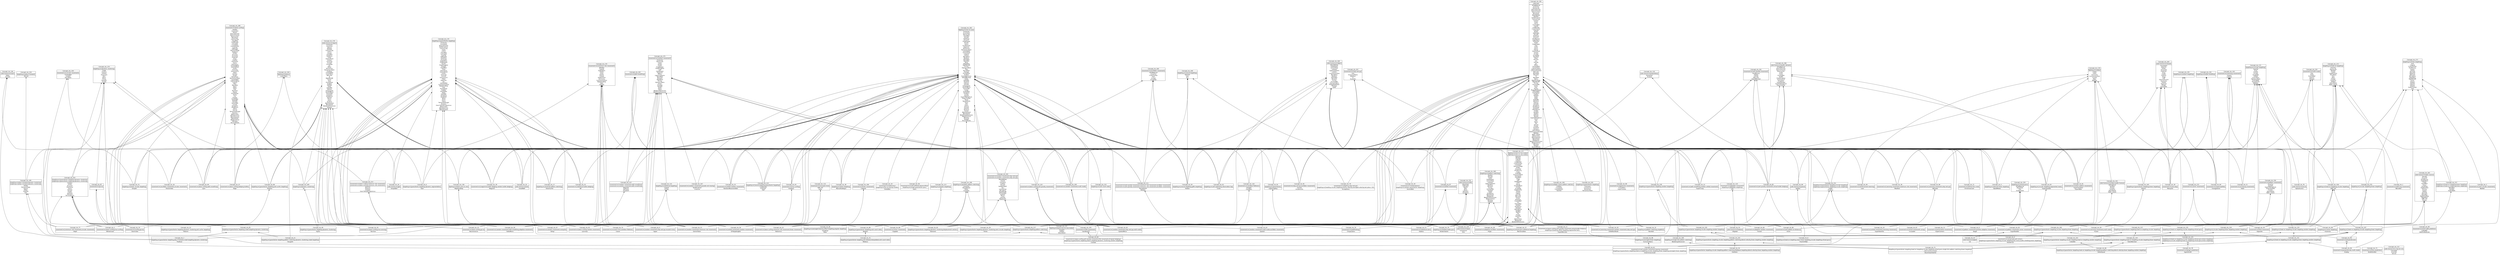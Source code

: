 digraph G { 
	rankdir=BT;
	margin=0;
	node [margin="0.03,0.03",fontname="DejaVu Sans"];
	ranksep=0.3;
	nodesep=0.2;
//graph[label="name:ctx,concept number:183,object number:304,attribute number:203"
0 [shape=none,label=<<table border="0" cellborder="1" cellspacing="0" port="p"><tr><td>Concept_ctx_32</td></tr><tr><td>movement:={statistical bullet dodging}<br/></td></tr><tr><td>NP<br/></td></tr></table>>];
100 [shape=none,label=<<table border="0" cellborder="1" cellspacing="0" port="p"><tr><td>Concept_ctx_5</td></tr><tr><td>targeting:={reduced linear targeting}<br/></td></tr><tr><td>TybaltMelee<br/></td></tr></table>>];
101 [shape=none,label=<<table border="0" cellborder="1" cellspacing="0" port="p"><tr><td>Concept_ctx_48</td></tr><tr><td>targeting:={corner targeting}<br/></td></tr><tr><td>Insomnia<br/></td></tr></table>>];
109 [shape=none,label=<<table border="0" cellborder="1" cellspacing="0" port="p"><tr><td>Concept_ctx_15</td></tr><tr><td>targeting:={linear circular targeting}<br/></td></tr><tr><td>Simpler<br/></td></tr></table>>];
116 [shape=none,label=<<table border="0" cellborder="1" cellspacing="0" port="p"><tr><td>Concept_ctx_50</td></tr><tr><td>targeting:={neural targeting,gaffs targeting}<br/></td></tr><tr><td>Holden<br/></td></tr></table>>];
12 [shape=none,label=<<table border="0" cellborder="1" cellspacing="0" port="p"><tr><td>Concept_ctx_34</td></tr><tr><td>movement:={one way}<br/></td></tr><tr><td>Mosquito<br/></td></tr></table>>];
120 [shape=none,label=<<table border="0" cellborder="1" cellspacing="0" port="p"><tr><td>Concept_ctx_37</td></tr><tr><td>targeting:={virtual guns,statistical targeting}<br/></td></tr><tr><td>Marshmallow<br/></td></tr></table>>];
126 [shape=none,label=<<table border="0" cellborder="1" cellspacing="0" port="p"><tr><td>Concept_ctx_74</td></tr><tr><td>targeting:={shadow,melee gun}<br/></td></tr><tr><td>BrokenSword<br/></td></tr></table>>];
13 [shape=none,label=<<table border="0" cellborder="1" cellspacing="0" port="p"><tr><td>Concept_ctx_28</td></tr><tr><td>movement:={adapting oscillator movement}<br/></td></tr><tr><td>Pugio<br/></td></tr></table>>];
130 [shape=none,label=<<table border="0" cellborder="1" cellspacing="0" port="p"><tr><td>Concept_ctx_6</td></tr><tr><td>targeting:={guessfactor targeting,dynamic segmentation}<br/></td></tr><tr><td>Toad<br/></td></tr></table>>];
131 [shape=none,label=<<table border="0" cellborder="1" cellspacing="0" port="p"><tr><td>Concept_ctx_31</td></tr><tr><td>targeting:={pattern matching,singletick}<br/></td></tr><tr><td>Numbat<br/></td></tr></table>>];
132 [shape=none,label=<<table border="0" cellborder="1" cellspacing="0" port="p"><tr><td>Concept_ctx_49</td></tr><tr><td>targeting:={guessfactor targeting,dynamic clustering}<br/></td></tr><tr><td>Hydra<br/></td></tr></table>>];
136 [shape=none,label=<<table border="0" cellborder="1" cellspacing="0" port="p"><tr><td>Concept_ctx_65</td></tr><tr><td>targeting:={guessfactor targeting,dynamic clustering,displacement vectors}<br/></td></tr><tr><td>Diamond<br/></td></tr></table>>];
137 [shape=none,label=<<table border="0" cellborder="1" cellspacing="0" port="p"><tr><td>Concept_ctx_29</td></tr><tr><td>targeting:={guessfactor targeting,dynamic clustering,semi circular targeting}<br/></td></tr><tr><td>Portia<br/></td></tr></table>>];
138 [shape=none,label=<<table border="0" cellborder="1" cellspacing="0" port="p"><tr><td>Concept_ctx_23</td></tr><tr><td>targeting:={guessfactor targeting,dynamic clustering,anti surfer targeting}<br/></td></tr><tr><td>Roborio<br/></td></tr></table>>];
147 [shape=none,label=<<table border="0" cellborder="1" cellspacing="0" port="p"><tr><td>Concept_ctx_8</td></tr><tr><td>targeting:={head on targeting,mean linear targeting,circular targeting,virtual guns}<br/></td></tr><tr><td>TheArtOfWar<br/></td></tr></table>>];
150 [shape=none,label=<<table border="0" cellborder="1" cellspacing="0" port="p"><tr><td>Concept_ctx_7</td></tr><tr><td>targeting:={guessfactor targeting,play it forward,crowd targeting,dynamic clustering}<br/></td></tr><tr><td>TheRiver<br/></td></tr></table>>];
153 [shape=none,label=<<table border="0" cellborder="1" cellspacing="0" port="p"><tr><td>Concept_ctx_35</td></tr><tr><td>targeting:={guessfactor targeting,anti aliased,interpolated,visit count stats}<br/></td></tr><tr><td>Midboss<br/></td></tr></table>>];
154 [shape=none,label=<<table border="0" cellborder="1" cellspacing="0" port="p"><tr><td>Concept_ctx_21</td></tr><tr><td>targeting:={guessfactor targeting,pattern matching,dynamic clustering,crowd targeting}<br/></td></tr><tr><td>RougeDC<br/></td></tr></table>>];
155 [shape=none,label=<<table border="0" cellborder="1" cellspacing="0" port="p"><tr><td>Concept_ctx_75</td></tr><tr><td>targeting:={guessfactor targeting,head on targeting,circular targeting,virtual guns,single tick pattern matching,linear targeting}<br/>code license:={npl}<br/></td></tr><tr><td>BlackHole/Old/Old<br/></td></tr></table>>];
157 [shape=none,label=<<table border="0" cellborder="1" cellspacing="0" port="p"><tr><td>Concept_ctx_54</td></tr><tr><td>targeting:={guessfactor targeting,circular targeting,pattern matching,tidalwave targeting,lateral velocity,linear targeting,random targeting}<br/></td></tr><tr><td>Gladiator<br/></td></tr></table>>];
158 [shape=none,label=<<table border="0" cellborder="1" cellspacing="0" port="p"><tr><td>Concept_ctx_66</td></tr><tr><td>targeting:={guessfactor targeting,head on targeting,circular targeting,pattern matching,lateral velocity,linear targeting,random targeting}<br/></td></tr><tr><td>DeltaSquad<br/></td></tr></table>>];
16 [shape=none,label=<<table border="0" cellborder="1" cellspacing="0" port="p"><tr><td>Concept_ctx_20</td></tr><tr><td>movement:={randomwaves}<br/>targeting:={random guessfactor targeting}<br/></td></tr><tr><td>SecondBot<br/></td></tr></table>>];
165 [shape=none,label=<<table border="0" cellborder="1" cellspacing="0" port="p"><tr><td>Concept_ctx_43</td></tr><tr><td>code license:={qkpl}<br/></td></tr><tr><td>Lib<br/></td></tr></table>>];
166 [shape=none,label=<<table border="0" cellborder="1" cellspacing="0" port="p"><tr><td>Concept_ctx_16</td></tr><tr><td>code license:={gpl}<br/></td></tr><tr><td>SimpleBot<br/></td></tr></table>>];
168 [shape=none,label=<<table border="0" cellborder="1" cellspacing="0" port="p"><tr><td>Concept_ctx_55</td></tr><tr><td>code license:={freebsd}<br/></td></tr><tr><td>Gilgalad<br/></td></tr></table>>];
17 [shape=none,label=<<table border="0" cellborder="1" cellspacing="0" port="p"><tr><td>Concept_ctx_80</td></tr><tr><td>movement:={anti pattern at distance}<br/></td></tr><tr><td>Acero<br/></td></tr></table>>];
176 [shape=none,label=<<table border="0" cellborder="1" cellspacing="0" port="p"><tr><td>Concept_ctx_52</td></tr><tr><td>code license:={bsd}<br/></td></tr><tr><td>GreatWolf<br/></td></tr></table>>];
181 [shape=none,label=<<table border="0" cellborder="1" cellspacing="0" port="p"><tr><td>Concept_ctx_76</td></tr><tr><td>code license:={accsl}<br/></td></tr><tr><td>AlphaAurora<br/></td></tr></table>>];
19 [shape=none,label=<<table border="0" cellborder="1" cellspacing="0" port="p"><tr><td>Concept_ctx_58</td></tr><tr><td>movement:={multi buffered wavesurfing}<br/>targeting:={single guessfactor gun}<br/></td></tr><tr><td>Garm<br/></td></tr></table>>];
2 [shape=none,label=<<table border="0" cellborder="1" cellspacing="0" port="p"><tr><td>Concept_ctx_71</td></tr><tr><td>movement:={behind the snow}<br/></td></tr><tr><td>ChristmasCard<br/></td></tr></table>>];
20 [shape=none,label=<<table border="0" cellborder="1" cellspacing="0" port="p"><tr><td>Concept_ctx_53</td></tr><tr><td>movement:={statistical aom}<br/></td></tr><tr><td>Gladius<br/></td></tr></table>>];
21 [shape=none,label=<<table border="0" cellborder="1" cellspacing="0" port="p"><tr><td>Concept_ctx_13</td></tr><tr><td>movement:={provocative movement}<br/></td></tr><tr><td>SuperCorners<br/></td></tr></table>>];
22 [shape=none,label=<<table border="0" cellborder="1" cellspacing="0" port="p"><tr><td>Concept_ctx_73</td></tr><tr><td>movement:={fires prediction}<br/></td></tr><tr><td>BulletSimBot<br/></td></tr></table>>];
23 [shape=none,label=<<table border="0" cellborder="1" cellspacing="0" port="p"><tr><td>Concept_ctx_70</td></tr><tr><td>movement:={pathfinding}<br/></td></tr><tr><td>Chupacabra<br/></td></tr></table>>];
24 [shape=none,label=<<table border="0" cellborder="1" cellspacing="0" port="p"><tr><td>Concept_ctx_60</td></tr><tr><td>movement:={adaptive random movement}<br/></td></tr><tr><td>Fractal<br/></td></tr></table>>];
25 [shape=none,label=<<table border="0" cellborder="1" cellspacing="0" port="p"><tr><td>Concept_ctx_51</td></tr><tr><td>movement:={ocnirpsng movement}<br/></td></tr><tr><td>Hebe<br/></td></tr></table>>];
27 [shape=none,label=<<table border="0" cellborder="1" cellspacing="0" port="p"><tr><td>Concept_ctx_64</td></tr><tr><td>movement:={imperceptible}<br/></td></tr><tr><td>EnergyDome<br/></td></tr></table>>];
28 [shape=none,label=<<table border="0" cellborder="1" cellspacing="0" port="p"><tr><td>Concept_ctx_44</td></tr><tr><td>movement:={reinforcement learning}<br/></td></tr><tr><td>Leon<br/></td></tr></table>>];
3 [shape=none,label=<<table border="0" cellborder="1" cellspacing="0" port="p"><tr><td>Concept_ctx_79</td></tr><tr><td>movement:={adapting stop and go}<br/>targeting:={heading circular targeting,enemy velocity,averaged velocity,last place i hit}<br/></td></tr><tr><td>Acraepheus<br/></td></tr></table>>];
32 [shape=none,label=<<table border="0" cellborder="1" cellspacing="0" port="p"><tr><td>Concept_ctx_25</td></tr><tr><td>movement:={orbital random movement}<br/></td></tr><tr><td>RandomMovementBot<br/></td></tr></table>>];
34 [shape=none,label=<<table border="0" cellborder="1" cellspacing="0" port="p"><tr><td>Concept_ctx_3</td></tr><tr><td>movement:={semi circular movement}<br/></td></tr><tr><td>WarBot<br/></td></tr></table>>];
37 [shape=none,label=<<table border="0" cellborder="1" cellspacing="0" port="p"><tr><td>Concept_ctx_68</td></tr><tr><td>movement:={mirror movement}<br/></td></tr><tr><td>CopyKat<br/></td></tr></table>>];
39 [shape=none,label=<<table border="0" cellborder="1" cellspacing="0" port="p"><tr><td>Concept_ctx_67</td></tr><tr><td>movement:={virtual movements array}<br/></td></tr><tr><td>Crusaider<br/></td></tr></table>>];
42 [shape=none,label=<<table border="0" cellborder="1" cellspacing="0" port="p"><tr><td>Concept_ctx_1</td></tr><tr><td>movement:={wall hug movement}<br/></td></tr><tr><td>WorstBot<br/></td></tr></table>>];
44 [shape=none,label=<<table border="0" cellborder="1" cellspacing="0" port="p"><tr><td>Concept_ctx_30</td></tr><tr><td>movement:={fluid movement}<br/></td></tr><tr><td>Opposite<br/></td></tr></table>>];
48 [shape=none,label=<<table border="0" cellborder="1" cellspacing="0" port="p"><tr><td>Concept_ctx_61</td></tr><tr><td>movement:={anti gravity movement,teasing movement}<br/>targeting:={guessfactor targeting,head on targeting,circular targeting,linear targeting,averaged linear targeting}<br/></td></tr><tr><td>Exterminans2oo8<br/></td></tr></table>>];
49 [shape=none,label=<<table border="0" cellborder="1" cellspacing="0" port="p"><tr><td>Concept_ctx_18</td></tr><tr><td>movement:={oscillator movement,circular movement}<br/></td></tr><tr><td>ShocknAwe<br/></td></tr></table>>];
51 [shape=none,label=<<table border="0" cellborder="1" cellspacing="0" port="p"><tr><td>Concept_ctx_57</td></tr><tr><td>movement:={random movement,minimum risk movement}<br/></td></tr><tr><td>GeminiTeam<br/></td></tr></table>>];
53 [shape=none,label=<<table border="0" cellborder="1" cellspacing="0" port="p"><tr><td>Concept_ctx_14</td></tr><tr><td>movement:={surfing,go to}<br/></td></tr><tr><td>Stormrider<br/></td></tr></table>>];
55 [shape=none,label=<<table border="0" cellborder="1" cellspacing="0" port="p"><tr><td>Concept_ctx_56</td></tr><tr><td>movement:={orbital movement,random movement}<br/></td></tr><tr><td>GFTargetingBot<br/></td></tr></table>>];
56 [shape=none,label=<<table border="0" cellborder="1" cellspacing="0" port="p"><tr><td>Concept_ctx_45</td></tr><tr><td>movement:={wave surfing,random movement}<br/></td></tr><tr><td>Lacrimas<br/></td></tr></table>>];
57 [shape=none,label=<<table border="0" cellborder="1" cellspacing="0" port="p"><tr><td>Concept_ctx_33</td></tr><tr><td>movement:={wave surfing,go to}<br/></td></tr><tr><td>Neuromancer<br/></td></tr></table>>];
6 [shape=none,label=<<table border="0" cellborder="1" cellspacing="0" port="p"><tr><td>Concept_ctx_78</td></tr><tr><td>movement:={danger prediction}<br/></td></tr><tr><td>AgentSmith<br/></td></tr></table>>];
60 [shape=none,label=<<table border="0" cellborder="1" cellspacing="0" port="p"><tr><td>Concept_ctx_24</td></tr><tr><td>movement:={wave surfing,true serving}<br/></td></tr><tr><td>Rechner<br/></td></tr></table>>];
61 [shape=none,label=<<table border="0" cellborder="1" cellspacing="0" port="p"><tr><td>Concept_ctx_0</td></tr><tr><td>movement:={ramescape,anti mirror}<br/>targeting:={guessfactor targeting,circular targeting,anti mirror,bullet shielding,linear targeting}<br/></td></tr><tr><td>XanderCat<br/></td></tr></table>>];
62 [shape=none,label=<<table border="0" cellborder="1" cellspacing="0" port="p"><tr><td>Concept_ctx_72</td></tr><tr><td>movement:={musashi trick,sandbox flattener}<br/></td></tr><tr><td>Canon<br/></td></tr></table>>];
64 [shape=none,label=<<table border="0" cellborder="1" cellspacing="0" port="p"><tr><td>Concept_ctx_36</td></tr><tr><td>movement:={ramming movement,maximum risk movement}<br/></td></tr><tr><td>MaxRisk<br/></td></tr></table>>];
65 [shape=none,label=<<table border="0" cellborder="1" cellspacing="0" port="p"><tr><td>Concept_ctx_2</td></tr><tr><td>movement:={wave surfing,true surfing}<br/></td></tr><tr><td>Wintermute<br/></td></tr></table>>];
66 [shape=none,label=<<table border="0" cellborder="1" cellspacing="0" port="p"><tr><td>Concept_ctx_12</td></tr><tr><td>movement:={wall smoothing,random orbital movement}<br/></td></tr><tr><td>SuperCrazy<br/></td></tr></table>>];
68 [shape=none,label=<<table border="0" cellborder="1" cellspacing="0" port="p"><tr><td>Concept_ctx_9</td></tr><tr><td>movement:={pattern movement,pimitive adaptive movement}<br/></td></tr><tr><td>Target<br/></td></tr></table>>];
69 [shape=none,label=<<table border="0" cellborder="1" cellspacing="0" port="p"><tr><td>Concept_ctx_47</td></tr><tr><td>movement:={random movement,mosquito}<br/></td></tr><tr><td>Kirbyi<br/></td></tr></table>>];
70 [shape=none,label=<<table border="0" cellborder="1" cellspacing="0" port="p"><tr><td>Concept_ctx_10</td></tr><tr><td>movement:={orbital movement,ramming movement}<br/></td></tr><tr><td>SuperRamFire<br/></td></tr></table>>];
72 [shape=none,label=<<table border="0" cellborder="1" cellspacing="0" port="p"><tr><td>Concept_ctx_59</td></tr><tr><td>movement:={ramming movement,multi mode}<br/></td></tr><tr><td>Fusion<br/></td></tr></table>>];
73 [shape=none,label=<<table border="0" cellborder="1" cellspacing="0" port="p"><tr><td>Concept_ctx_46</td></tr><tr><td>movement:={perpendicular,multi mode}<br/></td></tr><tr><td>Krabby<br/></td></tr></table>>];
74 [shape=none,label=<<table border="0" cellborder="1" cellspacing="0" port="p"><tr><td>Concept_ctx_77</td></tr><tr><td>movement:={minimum risk movement,circular movement}<br/></td></tr><tr><td>Aleph<br/></td></tr></table>>];
75 [shape=none,label=<<table border="0" cellborder="1" cellspacing="0" port="p"><tr><td>Concept_ctx_27</td></tr><tr><td>movement:={wave surfing,dodging bullets}<br/></td></tr><tr><td>Rage<br/></td></tr></table>>];
76 [shape=none,label=<<table border="0" cellborder="1" cellspacing="0" port="p"><tr><td>Concept_ctx_40</td></tr><tr><td>movement:={wave surfing,wall smoothing}<br/></td></tr><tr><td>Lynx<br/></td></tr></table>>];
79 [shape=none,label=<<table border="0" cellborder="1" cellspacing="0" port="p"><tr><td>Concept_ctx_11</td></tr><tr><td>movement:={wave surfing,anti gravity movement,virtual bullet dodging}<br/>targeting:={bearing offset targeting,segmented last}<br/></td></tr><tr><td>SuperMercutio<br/></td></tr></table>>];
80 [shape=none,label=<<table border="0" cellborder="1" cellspacing="0" port="p"><tr><td>Concept_ctx_26</td></tr><tr><td>movement:={random movement,wall smoothing,adaptive movement}<br/></td></tr><tr><td>RaikoMicro<br/></td></tr></table>>];
82 [shape=none,label=<<table border="0" cellborder="1" cellspacing="0" port="p"><tr><td>Concept_ctx_39</td></tr><tr><td>movement:={magictrick,bullet dodging,random bullet dodging}<br/></td></tr><tr><td>MagicD3<br/></td></tr></table>>];
83 [shape=none,label=<<table border="0" cellborder="1" cellspacing="0" port="p"><tr><td>Concept_ctx_42</td></tr><tr><td>movement:={ramming movement,random movement,stop and go}<br/></td></tr><tr><td>LittleBlackBook<br/></td></tr></table>>];
84 [shape=none,label=<<table border="0" cellborder="1" cellspacing="0" port="p"><tr><td>Concept_ctx_4</td></tr><tr><td>movement:={random movement,stop and go,musashi trick}<br/></td></tr><tr><td>Vyper<br/></td></tr></table>>];
85 [shape=none,label=<<table border="0" cellborder="1" cellspacing="0" port="p"><tr><td>Concept_ctx_22</td></tr><tr><td>movement:={wave surfing,minimum risk movement,linear movement}<br/></td></tr><tr><td>Robovirus<br/></td></tr></table>>];
86 [shape=none,label=<<table border="0" cellborder="1" cellspacing="0" port="p"><tr><td>Concept_ctx_62</td></tr><tr><td>movement:={random movement,stop and go,multi mode}<br/></td></tr><tr><td>EpeeistMicro<br/></td></tr></table>>];
87 [shape=none,label=<<table border="0" cellborder="1" cellspacing="0" port="p"><tr><td>Concept_ctx_63</td></tr><tr><td>movement:={random movement,multi mode,oscillator movement}<br/></td></tr><tr><td>Epeeist<br/></td></tr></table>>];
88 [shape=none,label=<<table border="0" cellborder="1" cellspacing="0" port="p"><tr><td>Concept_ctx_69</td></tr><tr><td>movement:={wave surfing,anti gravity movement,flat movement,shrapnel dodging}<br/>targeting:={guessfactor targeting,swarm targeting,dynamic clustering,random targeting}<br/></td></tr><tr><td>Combat<br/></td></tr></table>>];
9 [shape=none,label=<<table border="0" cellborder="1" cellspacing="0" port="p"><tr><td>Concept_ctx_19</td></tr><tr><td>movement:={stationary}<br/>targeting:={fire at enemys bullet}<br/></td></tr><tr><td>ShieldBot<br/></td></tr></table>>];
96 [shape=none,label=<<table border="0" cellborder="1" cellspacing="0" port="p"><tr><td>Concept_ctx_38</td></tr><tr><td>targeting:={wave targeting}<br/></td></tr><tr><td>ManuelGallegus<br/></td></tr></table>>];
97 [shape=none,label=<<table border="0" cellborder="1" cellspacing="0" port="p"><tr><td>Concept_ctx_41</td></tr><tr><td>targeting:={self organizing observation log}<br/></td></tr><tr><td>Locke<br/></td></tr></table>>];
99 [shape=none,label=<<table border="0" cellborder="1" cellspacing="0" port="p"><tr><td>Concept_ctx_17</td></tr><tr><td>targeting:={vectorial pattern matching}<br/></td></tr><tr><td>SilverSurfer<br/></td></tr></table>>];
1 [shape=none,label=<<table border="0" cellborder="1" cellspacing="0" port="p"><tr><td>Concept_ctx_105</td></tr><tr><td>movement:={flat movement}<br/></td></tr><tr><td>SandboxDT<br/></td></tr></table>>];
107 [shape=none,label=<<table border="0" cellborder="1" cellspacing="0" port="p"><tr><td>Concept_ctx_91</td></tr><tr><td>targeting:={guessfactor}<br/></td></tr><tr><td>LightningBug<br/></td></tr></table>>];
11 [shape=none,label=<<table border="0" cellborder="1" cellspacing="0" port="p"><tr><td>Concept_ctx_99</td></tr><tr><td>movement:={exact path predictor}<br/></td></tr><tr><td>EvBotNG<br/>IWillFireNoBullet<br/></td></tr></table>>];
113 [shape=none,label=<<table border="0" cellborder="1" cellspacing="0" port="p"><tr><td>Concept_ctx_98</td></tr><tr><td>targeting:={averaged linear targeting}<br/></td></tr><tr><td>ExclusionNano<br/></td></tr></table>>];
119 [shape=none,label=<<table border="0" cellborder="1" cellspacing="0" port="p"><tr><td>Concept_ctx_83</td></tr><tr><td>targeting:={circular targeting,segmented mean}<br/></td></tr><tr><td>SuperSpinBot<br/></td></tr></table>>];
122 [shape=none,label=<<table border="0" cellborder="1" cellspacing="0" port="p"><tr><td>Concept_ctx_88</td></tr><tr><td>targeting:={guessfactor targeting,visit count stats}<br/></td></tr><tr><td>Newton<br/></td></tr></table>>];
128 [shape=none,label=<<table border="0" cellborder="1" cellspacing="0" port="p"><tr><td>Concept_ctx_86</td></tr><tr><td>targeting:={guessfactor targeting,anti surfer targeting}<br/></td></tr><tr><td>Phoenix<br/></td></tr></table>>];
129 [shape=none,label=<<table border="0" cellborder="1" cellspacing="0" port="p"><tr><td>Concept_ctx_96</td></tr><tr><td>targeting:={averaged bearing offset targeting,angular targeting}<br/></td></tr><tr><td>Gouldingi<br/>Mako<br/></td></tr></table>>];
139 [shape=none,label=<<table border="0" cellborder="1" cellspacing="0" port="p"><tr><td>Concept_ctx_85</td></tr><tr><td>targeting:={guessfactor targeting,crowd targeting,dynamic clustering}<br/></td></tr><tr><td><br/></td></tr></table>>];
149 [shape=none,label=<<table border="0" cellborder="1" cellspacing="0" port="p"><tr><td>Concept_ctx_101</td></tr><tr><td>targeting:={head on targeting,circular targeting,linear targeting,random targeting}<br/></td></tr><tr><td><br/></td></tr></table>>];
152 [shape=none,label=<<table border="0" cellborder="1" cellspacing="0" port="p"><tr><td>Concept_ctx_103</td></tr><tr><td>targeting:={guessfactor targeting,circular targeting,head on targeting,random targeting}<br/></td></tr><tr><td>EvBotNG<br/></td></tr></table>>];
156 [shape=none,label=<<table border="0" cellborder="1" cellspacing="0" port="p"><tr><td>Concept_ctx_102</td></tr><tr><td>targeting:={guessfactor targeting,circular targeting,pattern matching,lateral velocity,linear targeting,random targeting}<br/></td></tr><tr><td><br/></td></tr></table>>];
169 [shape=none,label=<<table border="0" cellborder="1" cellspacing="0" port="p"><tr><td>Concept_ctx_104</td></tr><tr><td>code license:={kpl}<br/></td></tr><tr><td>Coriantumr<br/>Shiz<br/></td></tr></table>>];
170 [shape=none,label=<<table border="0" cellborder="1" cellspacing="0" port="p"><tr><td>Concept_ctx_84</td></tr><tr><td>code license:={gcwcd}<br/></td></tr><tr><td>Spitfire<br/></td></tr></table>>];
26 [shape=none,label=<<table border="0" cellborder="1" cellspacing="0" port="p"><tr><td>Concept_ctx_94</td></tr><tr><td>movement:={perpendicular}<br/></td></tr><tr><td>Toa<br/></td></tr></table>>];
36 [shape=none,label=<<table border="0" cellborder="1" cellspacing="0" port="p"><tr><td>Concept_ctx_110</td></tr><tr><td>movement:={gilgalads movement}<br/>targeting:={gilgalads targeting}<br/></td></tr><tr><td>AIR<br/></td></tr></table>>];
38 [shape=none,label=<<table border="0" cellborder="1" cellspacing="0" port="p"><tr><td>Concept_ctx_81</td></tr><tr><td>movement:={random pattern movement}<br/></td></tr><tr><td>SuperTrackFire<br/>SuperWalls<br/></td></tr></table>>];
40 [shape=none,label=<<table border="0" cellborder="1" cellspacing="0" port="p"><tr><td>Concept_ctx_93</td></tr><tr><td>movement:={true surfing}<br/></td></tr><tr><td>Krabby2<br/></td></tr></table>>];
41 [shape=none,label=<<table border="0" cellborder="1" cellspacing="0" port="p"><tr><td>Concept_ctx_106</td></tr><tr><td>movement:={linear movement}<br/></td></tr><tr><td>Caligula<br/></td></tr></table>>];
43 [shape=none,label=<<table border="0" cellborder="1" cellspacing="0" port="p"><tr><td>Concept_ctx_89</td></tr><tr><td>movement:={aggressive movement}<br/></td></tr><tr><td>LunarTwins<br/>SuperTracker<br/></td></tr></table>>];
46 [shape=none,label=<<table border="0" cellborder="1" cellspacing="0" port="p"><tr><td>Concept_ctx_97</td></tr><tr><td>movement:={orbital movement}<br/></td></tr><tr><td><br/></td></tr></table>>];
47 [shape=none,label=<<table border="0" cellborder="1" cellspacing="0" port="p"><tr><td>Concept_ctx_87</td></tr><tr><td>movement:={go to}<br/></td></tr><tr><td><br/></td></tr></table>>];
52 [shape=none,label=<<table border="0" cellborder="1" cellspacing="0" port="p"><tr><td>Concept_ctx_95</td></tr><tr><td>movement:={stop and go,oscillator movement}<br/></td></tr><tr><td>Grinnik<br/>GrubbmGrb<br/></td></tr></table>>];
54 [shape=none,label=<<table border="0" cellborder="1" cellspacing="0" port="p"><tr><td>Concept_ctx_90</td></tr><tr><td>movement:={ramming movement,stop and go}<br/></td></tr><tr><td>Machete<br/></td></tr></table>>];
59 [shape=none,label=<<table border="0" cellborder="1" cellspacing="0" port="p"><tr><td>Concept_ctx_92</td></tr><tr><td>movement:={pattern movement,corner movement}<br/></td></tr><tr><td>SuperBoxBot<br/></td></tr></table>>];
71 [shape=none,label=<<table border="0" cellborder="1" cellspacing="0" port="p"><tr><td>Concept_ctx_82</td></tr><tr><td>movement:={anti gravity movement,virtual bullet dodging}<br/></td></tr><tr><td><br/></td></tr></table>>];
77 [shape=none,label=<<table border="0" cellborder="1" cellspacing="0" port="p"><tr><td>Concept_ctx_107</td></tr><tr><td>movement:={random movement,pusedo not moving}<br/></td></tr><tr><td>BulletCatcher<br/>Ucatcher<br/></td></tr></table>>];
78 [shape=none,label=<<table border="0" cellborder="1" cellspacing="0" port="p"><tr><td>Concept_ctx_100</td></tr><tr><td>movement:={random movement,multi mode}<br/></td></tr><tr><td><br/></td></tr></table>>];
91 [shape=none,label=<<table border="0" cellborder="1" cellspacing="0" port="p"><tr><td>Concept_ctx_109</td></tr><tr><td>targeting:={dynamic clustering}<br/></td></tr><tr><td>Ali<br/></td></tr></table>>];
93 [shape=none,label=<<table border="0" cellborder="1" cellspacing="0" port="p"><tr><td>Concept_ctx_108</td></tr><tr><td>targeting:={single tick pattern matching}<br/></td></tr><tr><td>WeeklongObsession<br/></td></tr></table>>];
10 [shape=none,label=<<table border="0" cellborder="1" cellspacing="0" port="p"><tr><td>Concept_ctx_112</td></tr><tr><td>movement:={corner movement}<br/></td></tr><tr><td><br/></td></tr></table>>];
104 [shape=none,label=<<table border="0" cellborder="1" cellspacing="0" port="p"><tr><td>Concept_ctx_116</td></tr><tr><td>targeting:={bullet shielding}<br/></td></tr><tr><td><br/></td></tr></table>>];
108 [shape=none,label=<<table border="0" cellborder="1" cellspacing="0" port="p"><tr><td>Concept_ctx_113</td></tr><tr><td>targeting:={angular targeting}<br/></td></tr><tr><td>N<br/></td></tr></table>>];
115 [shape=none,label=<<table border="0" cellborder="1" cellspacing="0" port="p"><tr><td>Concept_ctx_114</td></tr><tr><td>targeting:={visit count stats}<br/></td></tr><tr><td><br/></td></tr></table>>];
123 [shape=none,label=<<table border="0" cellborder="1" cellspacing="0" port="p"><tr><td>Concept_ctx_123</td></tr><tr><td>targeting:={neural targeting,guessfactor targeting}<br/></td></tr><tr><td>ColdBreath<br/>Engineer<br/>Gaff<br/></td></tr></table>>];
133 [shape=none,label=<<table border="0" cellborder="1" cellspacing="0" port="p"><tr><td>Concept_ctx_117</td></tr><tr><td>targeting:={guessfactor targeting,pattern matching}<br/></td></tr><tr><td><br/></td></tr></table>>];
140 [shape=none,label=<<table border="0" cellborder="1" cellspacing="0" port="p"><tr><td>Concept_ctx_119</td></tr><tr><td>targeting:={head on targeting,circular targeting,random targeting}<br/></td></tr><tr><td><br/></td></tr></table>>];
143 [shape=none,label=<<table border="0" cellborder="1" cellspacing="0" port="p"><tr><td>Concept_ctx_118</td></tr><tr><td>targeting:={circular targeting,linear targeting,random targeting}<br/></td></tr><tr><td><br/></td></tr></table>>];
146 [shape=none,label=<<table border="0" cellborder="1" cellspacing="0" port="p"><tr><td>Concept_ctx_120</td></tr><tr><td>targeting:={guessfactor targeting,circular targeting,random targeting}<br/></td></tr><tr><td><br/></td></tr></table>>];
148 [shape=none,label=<<table border="0" cellborder="1" cellspacing="0" port="p"><tr><td>Concept_ctx_125</td></tr><tr><td>targeting:={head on targeting,circular targeting,virtual guns,linear targeting}<br/>targeting:={circular targeting,head on targeting,virtual guns,linear targeting}<br/></td></tr><tr><td>Toa<br/></td></tr></table>>];
164 [shape=none,label=<<table border="0" cellborder="1" cellspacing="0" port="p"><tr><td>Concept_ctx_115</td></tr><tr><td>fighting:={teams,one on one,melee}<br/></td></tr><tr><td>FloodHT<br/>VARBot<br/>VelociRobot<br/></td></tr></table>>];
173 [shape=none,label=<<table border="0" cellborder="1" cellspacing="0" port="p"><tr><td>Concept_ctx_121</td></tr><tr><td>code license:={cc by-nd 3.0}<br/></td></tr><tr><td>ConceptA<br/>Emerald<br/>Tomcat<br/></td></tr></table>>];
4 [shape=none,label=<<table border="0" cellborder="1" cellspacing="0" port="p"><tr><td>Concept_ctx_124</td></tr><tr><td>movement:={sandbox flattener}<br/></td></tr><tr><td>FloodHT<br/>FloodMini<br/></td></tr></table>>];
63 [shape=none,label=<<table border="0" cellborder="1" cellspacing="0" port="p"><tr><td>Concept_ctx_122</td></tr><tr><td>movement:={wave surfing,anti gravity movement}<br/></td></tr><tr><td>Tron<br/></td></tr></table>>];
81 [shape=none,label=<<table border="0" cellborder="1" cellspacing="0" port="p"><tr><td>Concept_ctx_111</td></tr><tr><td>movement:={anti gravity movement,minimum risk movement,oscillator movement}<br/>movement:={anti gravity movement,minimum risk movement,oscillator movement}<br/></td></tr><tr><td>TassieDevils<br/>Wallaby<br/></td></tr></table>>];
102 [shape=none,label=<<table border="0" cellborder="1" cellspacing="0" port="p"><tr><td>Concept_ctx_128</td></tr><tr><td>targeting:={multiple choice pattern matcher}<br/></td></tr><tr><td>Cotillion<br/>Cunobelin<br/>CunobelinDC<br/>Toorkild<br/></td></tr></table>>];
112 [shape=none,label=<<table border="0" cellborder="1" cellspacing="0" port="p"><tr><td>Concept_ctx_129</td></tr><tr><td>targeting:={guessfactor targeting}<br/></td></tr><tr><td>Connavar<br/>Coriantumr<br/>Komarious<br/>KomariousTeam<br/></td></tr></table>>];
135 [shape=none,label=<<table border="0" cellborder="1" cellspacing="0" port="p"><tr><td>Concept_ctx_130</td></tr><tr><td>targeting:={guessfactor targeting,random targeting}<br/></td></tr><tr><td><br/></td></tr></table>>];
144 [shape=none,label=<<table border="0" cellborder="1" cellspacing="0" port="p"><tr><td>Concept_ctx_135</td></tr><tr><td>targeting:={head on targeting,circular targeting,virtual guns}<br/></td></tr><tr><td><br/></td></tr></table>>];
151 [shape=none,label=<<table border="0" cellborder="1" cellspacing="0" port="p"><tr><td>Concept_ctx_134</td></tr><tr><td>targeting:={guessfactor targeting,head on targeting,circular targeting,linear targeting}<br/></td></tr><tr><td>RabidWombat<br/></td></tr></table>>];
172 [shape=none,label=<<table border="0" cellborder="1" cellspacing="0" port="p"><tr><td>Concept_ctx_126</td></tr><tr><td>code license:={nprl}<br/></td></tr><tr><td>Pallas<br/>Samekh<br/></td></tr></table>>];
177 [shape=none,label=<<table border="0" cellborder="1" cellspacing="0" port="p"><tr><td>Concept_ctx_132</td></tr><tr><td>code license:={proprietary}<br/></td></tr><tr><td>Firestarter<br/>Shadow<br/></td></tr></table>>];
30 [shape=none,label=<<table border="0" cellborder="1" cellspacing="0" port="p"><tr><td>Concept_ctx_133</td></tr><tr><td>movement:={musashi trick}<br/></td></tr><tr><td>OMT_HO<br/>Pytko<br/></td></tr></table>>];
50 [shape=none,label=<<table border="0" cellborder="1" cellspacing="0" port="p"><tr><td>Concept_ctx_127</td></tr><tr><td>movement:={random movement,wall smoothing}<br/>movement:={random movement,wall smoothing}<br/></td></tr><tr><td>MagicD2<br/>RetroGirl<br/>SimpleGF<br/></td></tr></table>>];
94 [shape=none,label=<<table border="0" cellborder="1" cellspacing="0" port="p"><tr><td>Concept_ctx_131</td></tr><tr><td>targeting:={statistical targeting}<br/></td></tr><tr><td>Cigaret<br/>Smoke<br/></td></tr></table>>];
14 [shape=none,label=<<table border="0" cellborder="1" cellspacing="0" port="p"><tr><td>Concept_ctx_138</td></tr><tr><td>movement:={circular movement}<br/></td></tr><tr><td>CirclingBot<br/>Giskard<br/>PencilRain<br/></td></tr></table>>];
145 [shape=none,label=<<table border="0" cellborder="1" cellspacing="0" port="p"><tr><td>Concept_ctx_137</td></tr><tr><td>targeting:={guessfactor targeting,head on targeting,circular targeting}<br/></td></tr><tr><td><br/></td></tr></table>>];
163 [shape=none,label=<<table border="0" cellborder="1" cellspacing="0" port="p"><tr><td>Concept_ctx_136</td></tr><tr><td>fighting:={teams,one on one}<br/></td></tr><tr><td>NightAndDay<br/></td></tr></table>>];
142 [shape=none,label=<<table border="0" cellborder="1" cellspacing="0" port="p"><tr><td>Concept_ctx_140</td></tr><tr><td>targeting:={guessfactor targeting,circular targeting,linear targeting}<br/></td></tr><tr><td><br/></td></tr></table>>];
95 [shape=none,label=<<table border="0" cellborder="1" cellspacing="0" port="p"><tr><td>Concept_ctx_139</td></tr><tr><td>targeting:={random targeting}<br/></td></tr><tr><td><br/></td></tr></table>>];
106 [shape=none,label=<<table border="0" cellborder="1" cellspacing="0" port="p"><tr><td>Concept_ctx_146</td></tr><tr><td>targeting:={symbolic pattern matching}<br/></td></tr><tr><td>Assertive<br/>BlackWidow<br/>Kitten<br/>Scytodes<br/></td></tr></table>>];
117 [shape=none,label=<<table border="0" cellborder="1" cellspacing="0" port="p"><tr><td>Concept_ctx_145</td></tr><tr><td>targeting:={guessfactor targeting,linear targeting}<br/></td></tr><tr><td>Athena<br/></td></tr></table>>];
141 [shape=none,label=<<table border="0" cellborder="1" cellspacing="0" port="p"><tr><td>Concept_ctx_147</td></tr><tr><td>targeting:={head on targeting,circular targeting,linear targeting}<br/></td></tr><tr><td><br/></td></tr></table>>];
159 [shape=none,label=<<table border="0" cellborder="1" cellspacing="0" port="p"><tr><td>Concept_ctx_144</td></tr><tr><td>fighting:={teams}<br/></td></tr><tr><td>LunarTwins<br/></td></tr></table>>];
167 [shape=none,label=<<table border="0" cellborder="1" cellspacing="0" port="p"><tr><td>Concept_ctx_141</td></tr><tr><td>code license:={eclipse public license}<br/></td></tr><tr><td>SittingDuck<br/>SpinBot<br/>Tracker<br/>TrackFire<br/>VelociRobot<br/>Walls (robot)<br/></td></tr></table>>];
31 [shape=none,label=<<table border="0" cellborder="1" cellspacing="0" port="p"><tr><td>Concept_ctx_142</td></tr><tr><td>movement:={wall smoothing}<br/></td></tr><tr><td><br/></td></tr></table>>];
35 [shape=none,label=<<table border="0" cellborder="1" cellspacing="0" port="p"><tr><td>Concept_ctx_143</td></tr><tr><td>movement:={ramming movement}<br/></td></tr><tr><td>Impact<br/>Leopard<br/></td></tr></table>>];
103 [shape=none,label=<<table border="0" cellborder="1" cellspacing="0" port="p"><tr><td>Concept_ctx_148</td></tr><tr><td>targeting:={neural targeting}<br/></td></tr><tr><td>B26354<br/>Fe4r<br/>Pris<br/></td></tr></table>>];
121 [shape=none,label=<<table border="0" cellborder="1" cellspacing="0" port="p"><tr><td>Concept_ctx_149</td></tr><tr><td>targeting:={play it forward,dynamic clustering}<br/>targeting:={play it forward,dynamic clustering}<br/></td></tr><tr><td>DCBot<br/>DemonicRage<br/>Glacier<br/>Pallas<br/>Shadow<br/>Tron<br/></td></tr></table>>];
124 [shape=none,label=<<table border="0" cellborder="1" cellspacing="0" port="p"><tr><td>Concept_ctx_151</td></tr><tr><td>targeting:={guessfactor targeting,circular targeting}<br/>targeting:={guessfactor targeting,circular targeting}<br/></td></tr><tr><td>EvBot<br/>Krabby2<br/></td></tr></table>>];
134 [shape=none,label=<<table border="0" cellborder="1" cellspacing="0" port="p"><tr><td>Concept_ctx_155</td></tr><tr><td>targeting:={circular targeting,linear targeting}<br/></td></tr><tr><td><br/></td></tr></table>>];
174 [shape=none,label=<<table border="0" cellborder="1" cellspacing="0" port="p"><tr><td>Concept_ctx_152</td></tr><tr><td>code license:={zlib}<br/></td></tr><tr><td>BlackHole<br/>DeBroglie<br/>Glacier<br/>Mint<br/>Nene<br/>RetroGirl<br/>Seraphim<br/></td></tr></table>>];
18 [shape=none,label=<<table border="0" cellborder="1" cellspacing="0" port="p"><tr><td>Concept_ctx_150</td></tr><tr><td>movement:={multi mode}<br/></td></tr><tr><td>Flex<br/>Foilist<br/>PrairieWolf<br/>Sabreur<br/>Yatagan<br/></td></tr></table>>];
58 [shape=none,label=<<table border="0" cellborder="1" cellspacing="0" port="p"><tr><td>Concept_ctx_153</td></tr><tr><td>movement:={wave surfing,minimum risk movement}<br/>movement:={wave surfing,minimum risk movement}<br/></td></tr><tr><td>B26354<br/>Phoenix<br/>Shadow<br/>User;Tkiesel/Copernicus<br/></td></tr></table>>];
92 [shape=none,label=<<table border="0" cellborder="1" cellspacing="0" port="p"><tr><td>Concept_ctx_154</td></tr><tr><td>targeting:={play it forward}<br/></td></tr><tr><td>Tomcat<br/></td></tr></table>>];
111 [shape=none,label=<<table border="0" cellborder="1" cellspacing="0" port="p"><tr><td>Concept_ctx_159</td></tr><tr><td>targeting:={virtual guns}<br/></td></tr><tr><td>AFlatNatural<br/>BlackHole<br/>Flex<br/>GrubbmGrb<br/></td></tr></table>>];
125 [shape=none,label=<<table border="0" cellborder="1" cellspacing="0" port="p"><tr><td>Concept_ctx_157</td></tr><tr><td>targeting:={head on targeting,linear targeting}<br/>targeting:={head on targeting,linear targeting}<br/></td></tr><tr><td>NanoBee<br/>SpinBot<br/>SuperWalls<br/></td></tr></table>>];
127 [shape=none,label=<<table border="0" cellborder="1" cellspacing="0" port="p"><tr><td>Concept_ctx_158</td></tr><tr><td>targeting:={head on targeting,circular targeting}<br/></td></tr><tr><td>OMT_HO<br/></td></tr></table>>];
5 [shape=none,label=<<table border="0" cellborder="1" cellspacing="0" port="p"><tr><td>Concept_ctx_156</td></tr><tr><td>movement:={pattern movement}<br/></td></tr><tr><td>Anarchy<br/>SpinBot<br/>SuperSittingDuck<br/>SuperSpinBot<br/>Tracker<br/>VelociRobot<br/>Walls (robot)<br/></td></tr></table>>];
33 [shape=none,label=<<table border="0" cellborder="1" cellspacing="0" port="p"><tr><td>Concept_ctx_160</td></tr><tr><td>movement:={oscillator movement}<br/></td></tr><tr><td>AFlatNatural<br/>Assertive<br/>CrazyTracker<br/>Fe4r<br/>Gruwel<br/>Gruweltje<br/></td></tr></table>>];
7 [shape=none,label=<<table border="0" cellborder="1" cellspacing="0" port="p"><tr><td>Concept_ctx_161</td></tr><tr><td>movement:={anti gravity movement}<br/></td></tr><tr><td>DustBunny<br/>HVilela<br/>Infinity<br/>Mercutio<br/>RabidWombat<br/></td></tr></table>>];
67 [shape=none,label=<<table border="0" cellborder="1" cellspacing="0" port="p"><tr><td>Concept_ctx_162</td></tr><tr><td>movement:={random movement,stop and go}<br/>movement:={random movement,stop and go}<br/></td></tr><tr><td>BlackWidow<br/>Claude<br/>Connavar<br/>Cotillion<br/>Decado<br/>HedgehogGF<br/>Jen<br/>LemonDrop<br/>MicroBoss<br/>NightBirdM<br/>OcnirpSNG<br/>Splinter<br/>Thorn<br/>Toorkild<br/>Waylander<br/></td></tr></table>>];
118 [shape=none,label=<<table border="0" cellborder="1" cellspacing="0" port="p"><tr><td>Concept_ctx_163</td></tr><tr><td>targeting:={guessfactor targeting,dynamic clustering}<br/>targeting:={guessfactor targeting,dynamic clustering}<br/></td></tr><tr><td>Centaur<br/>Drifter<br/>DrussGT<br/>Firestarter<br/>Gauss<br/>Horizon<br/>Knight<br/>Lukious<br/>RetroGirl<br/>YersiniaPestis<br/></td></tr></table>>];
179 [shape=none,label=<<table border="0" cellborder="1" cellspacing="0" port="p"><tr><td>Concept_ctx_164</td></tr><tr><td>code license:={closed}<br/></td></tr><tr><td>Ascendant<br/>B26354<br/>Drifter<br/>Durandal<br/>Engineer<br/>Enyo<br/>Exode<br/>Firebird<br/>Freya<br/>Gaff<br/>GammaAurora<br/>Hurricane<br/>HVilela<br/>Hyperion<br/>Knight<br/>PulsarMax<br/></td></tr></table>>];
175 [shape=none,label=<<table border="0" cellborder="1" cellspacing="0" port="p"><tr><td>Concept_ctx_165</td></tr><tr><td>code license:={open source}<br/></td></tr><tr><td>Decado<br/>DrussGT<br/>DustBunny<br/>EagleTwins<br/>EvBot<br/>FloodMini<br/>Gauss<br/>Gouldingi<br/>HawkOnFire<br/>Horizon<br/>Impact<br/>Infinity<br/>Machete<br/>NanoBee<br/>NightAndDay<br/>NightBird<br/>OMT_HO<br/>Piyane<br/></td></tr></table>>];
178 [shape=none,label=<<table border="0" cellborder="1" cellspacing="0" port="p"><tr><td>Concept_ctx_166</td></tr><tr><td>code license:={public domain}<br/></td></tr><tr><td>AFlatNatural<br/>BasicGFSurfer<br/>BasicGTSurfer<br/>BasicSurfer<br/>Chalk<br/>Charo<br/>CirclingBot<br/>DCBot<br/>FloodGrapher<br/>GuinnessCS<br/>SimpleGF<br/>SuperBoxBot<br/>SuperSittingDuck<br/>SuperTracker<br/></td></tr></table>>];
8 [shape=none,label=<<table border="0" cellborder="1" cellspacing="0" port="p"><tr><td>Concept_ctx_167</td></tr><tr><td>movement:={stop and go}<br/></td></tr><tr><td>Aral<br/>ExclusionNano<br/>Moebius<br/>N<br/>Scytodes<br/></td></tr></table>>];
89 [shape=none,label=<<table border="0" cellborder="1" cellspacing="0" port="p"><tr><td>Concept_ctx_168</td></tr><tr><td>targeting:={pattern matching}<br/></td></tr><tr><td>Apollon<br/>Decado<br/>Foilist<br/>GateKeeper<br/>LemonDrop<br/>Leopard<br/>LightningStorm<br/>Moebius<br/>Musashi<br/>Ocnirp<br/>OcnirpSNG<br/>Prestige<br/>Pytko<br/>Shaakious<br/>WaveShark<br/>Waylander<br/>WeekendObsession<br/>WeeksOnEnd<br/>Whiskey<br/>Yatagan<br/></td></tr></table>>];
180 [shape=none,label=<<table border="0" cellborder="1" cellspacing="0" port="p"><tr><td>Concept_ctx_169</td></tr><tr><td>code license:={rwlpcl}<br/></td></tr><tr><td>BlackWidow<br/>GateKeeper<br/>LemonDrop<br/>Leopard<br/>LightningStorm<br/>Lukious<br/>LuminariousDuo<br/>MicroBoss<br/>Moebius<br/>MoxieBot<br/>Musashi<br/>Ocnirp<br/>OcnirpSNG<br/>OlympusTwins<br/>PluggableRobot<br/>Prestige<br/>Pytko<br/></td></tr></table>>];
110 [shape=none,label=<<table border="0" cellborder="1" cellspacing="0" port="p"><tr><td>Concept_ctx_172</td></tr><tr><td>targeting:={head on targeting}<br/></td></tr><tr><td>Anarchy<br/>Barracuda<br/>BlitzBat<br/>Exode<br/>HawkOnFire<br/>PencilRain<br/>Shiz<br/>Talon<br/>Tracker<br/>TrackFire<br/>VARBot<br/>VelociRobot<br/>Walls (robot)<br/></td></tr></table>>];
45 [shape=none,label=<<table border="0" cellborder="1" cellspacing="0" port="p"><tr><td>Concept_ctx_170</td></tr><tr><td>movement:={minimum risk movement}<br/></td></tr><tr><td>BlitzBat<br/>Capulet<br/>EagleTwins<br/>EvBot<br/>Freya<br/>Glacier<br/>Griezel<br/>HawkOnFire<br/>Hurricane<br/>LuminariousDuo<br/>NightAndDay<br/>Talon<br/>VARBot<br/></td></tr></table>>];
98 [shape=none,label=<<table border="0" cellborder="1" cellspacing="0" port="p"><tr><td>Concept_ctx_171</td></tr><tr><td>targeting:={circular targeting}<br/></td></tr><tr><td>Capulet<br/>Enyo<br/>Griezel<br/>Gruwel<br/>Gruweltje<br/>HVilela<br/>LunarTwins<br/>OlympusTwins<br/>PrairieWolf<br/>TassieDevils<br/>Wallaby<br/></td></tr></table>>];
105 [shape=none,label=<<table border="0" cellborder="1" cellspacing="0" port="p"><tr><td>Concept_ctx_173</td></tr><tr><td>targeting:={linear targeting}<br/></td></tr><tr><td>Aral<br/>Caligula<br/>CrazyTracker<br/>DustBunny<br/>Impact<br/>Infinity<br/>Machete<br/>MagicD2<br/>Mercutio<br/>MicroBoss<br/>NightBird<br/>NightBirdM<br/>Omen<br/>Piyane<br/>PwnBot<br/>Sabreur<br/>Splinter<br/>SuperTracker<br/>Tide<br/></td></tr></table>>];
114 [shape=none,label=<<table border="0" cellborder="1" cellspacing="0" port="p"><tr><td>Concept_ctx_174</td></tr><tr><td>targeting:={dynamic clustering}<br/></td></tr><tr><td>Chalk<br/>Firebird<br/>Giskard<br/>Hurricane<br/>Mint<br/>Nene<br/>Prime<br/>Samekh<br/>Scarlet<br/></td></tr></table>>];
29 [shape=none,label=<<table border="0" cellborder="1" cellspacing="0" port="p"><tr><td>Concept_ctx_175</td></tr><tr><td>movement:={random movement}<br/></td></tr><tr><td>Aristocles<br/>Barracuda<br/>Charo<br/>DCBot<br/>Exode<br/>Fhqwhgads<br/>FloodGrapher<br/>Gaff<br/>GateKeeper<br/>Hyperion<br/>Kitten<br/>LightningStorm<br/>MoxieBot<br/>Musashi<br/>NightBird<br/>Ocnirp<br/>OlympusTwins<br/>Omen<br/>Prestige<br/>PwnBot<br/>Raiko<br/>Tityus<br/>WeekendObsession<br/>WeeklongObsession<br/></td></tr></table>>];
162 [shape=none,label=<<table border="0" cellborder="1" cellspacing="0" port="p"><tr><td>Concept_ctx_177</td></tr><tr><td>fighting:={one on one,melee}<br/>fighting:={one on one,melee}<br/></td></tr><tr><td>B26354<br/>BlitzBat<br/>Capulet<br/>Centaur<br/>ColdBreath<br/>CrazyTracker<br/>Cunobelin<br/>DemonicRage<br/>Drifter<br/>Durandal<br/>DustBunny<br/>Enyo<br/>EvBotNG<br/>ExclusionNano<br/>Firestarter<br/>FloodMini<br/>Freya<br/>Gaff<br/>GateKeeper<br/>GITS<br/>Glacier<br/>GravityWave<br/>Griezel<br/>Gruweltje<br/>HawkOnFire<br/>HVilela<br/>Impact<br/>Infinity<br/>Mercutio<br/>Musashi<br/>Omen<br/>Phantom<br/>PrairieWolf<br/>Pris<br/>PulsarMax<br/>PwnBot<br/>Shaakious<br/>Shadow<br/>SittingDuck<br/>SpinBot<br/>Spitfire<br/>Toa<br/>Tracker<br/>TrackFire<br/>Tron<br/>Watermelon<br/>Waylander<br/>WeekendObsession<br/></td></tr></table>>];
171 [shape=none,label=<<table border="0" cellborder="1" cellspacing="0" port="p"><tr><td>Concept_ctx_176</td></tr><tr><td>code license:={rwpcl}<br/></td></tr><tr><td>Aristocles<br/>Assertive<br/>Athena<br/>BlitzBat<br/>CassiusClay<br/>CHCI3<br/>Claude<br/>CloudBot<br/>Dookious<br/>Foilist<br/>GresSuffurd<br/>Griezel<br/>Grimmig<br/>Gruwel<br/>Gruweltje<br/>Jen<br/>Kitten<br/>Komarious<br/>KomariousTeam<br/>Krabby2<br/>LambdaBot<br/>LunarTwins<br/>Mercutio<br/>N<br/>NightBirdM<br/>Omen<br/>Pear<br/>PricklyPear<br/>Pugilist<br/>PwnBot<br/>Raiko<br/>RaikoMX<br/>Sabreur<br/>Sanguijuela<br/>SavantMicro<br/>SavantWS<br/>Scytodes<br/>Shaakious<br/>Splinter<br/>Thorn<br/>Tityus<br/>Tyranius<br/>WaveSerpent<br/>WaveShark<br/>WeekendObsession<br/>Yatagan<br/></td></tr></table>>];
161 [shape=none,label=<<table border="0" cellborder="1" cellspacing="0" port="p"><tr><td>Concept_ctx_178</td></tr><tr><td>fighting:={melee}<br/></td></tr><tr><td>EvBot<br/>Foilist<br/>Hurricane<br/>LuminariousDuo<br/>Scarlet<br/>Talon<br/>Wallaby<br/></td></tr></table>>];
90 [shape=none,label=<<table border="0" cellborder="1" cellspacing="0" port="p"><tr><td>Concept_ctx_179</td></tr><tr><td>targeting:={guessfactor targeting}<br/></td></tr><tr><td>Aristocles<br/>Ascendant<br/>BasicGFSurfer<br/>BulletCatcher<br/>CassiusClay<br/>Charo<br/>CHCI3<br/>CloudBot<br/>ConceptA<br/>Cyanide<br/>DeBroglie<br/>Dookious<br/>Durandal<br/>EagleTwins<br/>Fhqwhgads<br/>Fission<br/>FloodGrapher<br/>FloodHT<br/>FloodMini<br/>Freya<br/>Geomancy<br/>GresSuffurd<br/>GridFu<br/>Grimmig<br/>Grinnik<br/>GuinnessCS<br/>Hikari<br/>Hyperion<br/>Jen<br/>LambdaBot<br/>LuminariousDuo<br/>NightAndDay<br/>Pear<br/>PricklyPear<br/>Pugilist<br/>PulsarMax<br/>Raiko<br/>RaikoMX<br/>Seraphim<br/>SimpleGF<br/>Tahoe<br/>Thorn<br/>Tityus<br/>TormentedAngel<br/>Tyranius<br/>User;Tkiesel/Copernicus<br/>Watermelon<br/>WaveRammer<br/>WaveSerpent<br/></td></tr></table>>];
15 [shape=none,label=<<table border="0" cellborder="1" cellspacing="0" port="p"><tr><td>Concept_ctx_180</td></tr><tr><td>movement:={wave surfing}<br/></td></tr><tr><td>Apollon<br/>Ascendant<br/>Athena<br/>BasicGFSurfer<br/>BasicGTSurfer<br/>BasicSurfer<br/>BlackHole<br/>CassiusClay<br/>CloudBot<br/>ColdBreath<br/>ConceptA<br/>Cunobelin<br/>CunobelinDC<br/>Cyanide<br/>DeBroglie<br/>DemonicRage<br/>Dookious<br/>Drifter<br/>DrussGT<br/>Durandal<br/>Engineer<br/>Enyo<br/>Firebird<br/>Firestarter<br/>Gauss<br/>Geomancy<br/>GravityWave<br/>GresSuffurd<br/>GridFu<br/>Grimmig<br/>GuinnessCS<br/>Hikari<br/>Horizon<br/>Knight<br/>Komarious<br/>KomariousTeam<br/>LambdaBot<br/>LightningBug<br/>Lukious<br/>Mint<br/>NanoBee<br/>Nene<br/>Pallas<br/>Pear<br/>Phantom<br/>Piyane<br/>PricklyPear<br/>Prime<br/>Pris<br/>Pugilist<br/>PulsarMax<br/>RaikoMX<br/>Samekh<br/>SavantWS<br/>Scarlet<br/>Seraphim<br/>Shaakious<br/>Tahoe<br/>Tomcat<br/>TormentedAngel<br/>Tyranius<br/>Watermelon<br/>WaveRammer<br/>WaveSerpent<br/>WaveShark<br/>WeeksOnEnd<br/>Whiskey<br/>YersiniaPestis<br/></td></tr></table>>];
160 [shape=none,label=<<table border="0" cellborder="1" cellspacing="0" port="p"><tr><td>Concept_ctx_182</td></tr><tr><td>fighting:={one on one}<br/></td></tr><tr><td>Aristocles<br/>Ascendant<br/>Barracuda<br/>CloudBot<br/>Decado<br/>Dookious<br/>DrussGT<br/>Fhqwhgads<br/>Fission<br/>Gauss<br/>GrubbmGrb<br/>Hyperion<br/>Komarious<br/>KomariousTeam<br/>LambdaBot<br/>LemonDrop<br/>Leopard<br/>Lukious<br/>MicroBoss<br/>Moebius<br/>MoxieBot<br/>NanoBee<br/>Nene<br/>NightBird<br/>NightBirdM<br/>Ocnirp<br/>OlympusTwins<br/>Pear<br/>PencilRain<br/>Prestige<br/>PricklyPear<br/>Pugilist<br/>PureAggression<br/>RabidWombat<br/>Raiko<br/>RaikoMX<br/>Roskilde<br/>Sabreur<br/>Samekh<br/>Sanguijuela<br/>SavantMicro<br/>SavantWS<br/>Scalar<br/>ScaledBot<br/>Seraphim<br/>Smoke<br/>Spread<br/>SuperSittingDuck<br/>SuperTracker<br/>Tahoe<br/>TassieDevils<br/>Thorn<br/>Tide<br/>Tityus<br/>Tomcat<br/>Toorkild<br/>Tyranius<br/>Unreal<br/>WaveSerpent<br/>WaveShark<br/>WeeklongObsession<br/>WeeksOnEnd<br/>Whiskey<br/>Yatagan<br/>YersiniaPestis<br/></td></tr></table>>];
182 [shape=none,label=<<table border="0" cellborder="1" cellspacing="0" port="p"><tr><td>Concept_ctx_181</td></tr><tr><td>code java<br/></td></tr><tr><td>AFlatNatural<br/>Aristocles<br/>Barracuda<br/>BasicGFSurfer<br/>BasicGTSurfer<br/>BasicSurfer<br/>BlackHole<br/>BlackWidow<br/>BlitzBat<br/>BulletCatcher<br/>CassiusClay<br/>Centaur<br/>Charo<br/>CHCI3<br/>CirclingBot<br/>Claude<br/>ColdBreath<br/>CrazyTracker<br/>Cyanide<br/>DCBot<br/>DeBroglie<br/>Decado<br/>Dookious<br/>DrussGT<br/>DustBunny<br/>EagleTwins<br/>Enjambre<br/>EvBot<br/>Fhqwhgads<br/>Flex<br/>Foilist<br/>Gauss<br/>Glacier<br/>GresSuffurd<br/>Griezel<br/>Gruwel<br/>Gruweltje<br/>Hamilton<br/>Hikari<br/>Horizon<br/>Ice<br/>Infinity<br/>Jen<br/>Kitten<br/>LambdaBot<br/>LemonDrop<br/>LightningStorm<br/>LuminariousDuo<br/>Mercutio<br/>MoxieBot<br/>Musashi<br/>N<br/>NanoBee<br/>Nene<br/>NightAndDay<br/>NightBirdM<br/>Ocnirp<br/>OcnirpSNG<br/>Omen<br/>Pear<br/>Piyane<br/>PluggableRobot<br/>PrairieWolf<br/>PricklyPear<br/>Pugilist<br/>PwnBot<br/>Pytko<br/>Raiko<br/>RaikoMX<br/>RetroGirl<br/>Sabreur<br/>Samekh<br/>Seraphim<br/>Shaakious<br/>SimpleGF<br/>SittingDuck<br/>Smoke<br/>SpinBot<br/>Spitfire<br/>Splinter<br/>Spread<br/>SuperSittingDuck<br/>Thorn<br/>Tide<br/>Tityus<br/>Toa<br/>Tomcat<br/>Tracker<br/>TrackFire<br/>Tyranius<br/>VelociRobot<br/>Voidious/LocationBot<br/>Wallaby<br/>Walls (robot)<br/>Watermelon<br/>WaveSerpent<br/>WaveShark<br/>Waylander<br/>WeekendObsession<br/>WeeksOnEnd<br/>Whiskey<br/>Yatagan<br/>YersiniaPestis<br/></td></tr></table>>];
	88:p -> 1:p
	83:p -> 107:p
	48:p -> 113:p
	21:p -> 119:p
	153:p -> 122:p
	138:p -> 128:p
	154:p -> 139:p
	150:p -> 139:p
	73:p -> 149:p
	158:p -> 149:p
	158:p -> 152:p
	157:p -> 156:p
	158:p -> 156:p
	61:p -> 170:p
	73:p -> 26:p
	168:p -> 36:p
	65:p -> 40:p
	85:p -> 41:p
	55:p -> 46:p
	70:p -> 46:p
	53:p -> 47:p
	57:p -> 47:p
	83:p -> 54:p
	165:p -> 59:p
	147:p -> 71:p
	79:p -> 71:p
	86:p -> 78:p
	87:p -> 78:p
	132:p -> 91:p
	155:p -> 93:p
	59:p -> 10:p
	101:p -> 10:p
	27:p -> 104:p
	170:p -> 104:p
	129:p -> 108:p
	122:p -> 115:p
	24:p -> 115:p
	154:p -> 133:p
	156:p -> 133:p
	152:p -> 140:p
	149:p -> 140:p
	149:p -> 143:p
	156:p -> 143:p
	152:p -> 146:p
	156:p -> 146:p
	6:p -> 148:p
	155:p -> 148:p
	62:p -> 4:p
	79:p -> 63:p
	88:p -> 63:p
	131:p -> 81:p
	88:p -> 135:p
	146:p -> 135:p
	147:p -> 144:p
	148:p -> 144:p
	155:p -> 151:p
	48:p -> 151:p
	158:p -> 151:p
	109:p -> 172:p
	150:p -> 172:p
	2:p -> 177:p
	16:p -> 177:p
	84:p -> 30:p
	62:p -> 30:p
	80:p -> 50:p
	56:p -> 94:p
	120:p -> 94:p
	49:p -> 14:p
	74:p -> 14:p
	152:p -> 145:p
	151:p -> 145:p
	84:p -> 163:p
	164:p -> 163:p
	151:p -> 142:p
	156:p -> 142:p
	61:p -> 142:p
	66:p -> 95:p
	135:p -> 95:p
	140:p -> 95:p
	143:p -> 95:p
	37:p -> 106:p
	69:p -> 106:p
	13:p -> 106:p
	142:p -> 117:p
	148:p -> 141:p
	26:p -> 141:p
	149:p -> 141:p
	151:p -> 141:p
	49:p -> 159:p
	163:p -> 159:p
	68:p -> 167:p
	66:p -> 31:p
	76:p -> 31:p
	96:p -> 31:p
	50:p -> 31:p
	72:p -> 35:p
	54:p -> 35:p
	64:p -> 35:p
	70:p -> 35:p
	28:p -> 103:p
	116:p -> 103:p
	123:p -> 103:p
	74:p -> 121:p
	150:p -> 121:p
	142:p -> 124:p
	145:p -> 124:p
	146:p -> 124:p
	142:p -> 134:p
	141:p -> 134:p
	143:p -> 134:p
	136:p -> 174:p
	126:p -> 174:p
	72:p -> 18:p
	73:p -> 18:p
	78:p -> 18:p
	85:p -> 58:p
	137:p -> 58:p
	136:p -> 58:p
	156:p -> 58:p
	121:p -> 92:p
	39:p -> 111:p
	120:p -> 111:p
	144:p -> 111:p
	141:p -> 125:p
	145:p -> 127:p
	144:p -> 127:p
	140:p -> 127:p
	141:p -> 127:p
	59:p -> 5:p
	68:p -> 5:p
	49:p -> 33:p
	81:p -> 33:p
	87:p -> 33:p
	52:p -> 33:p
	71:p -> 7:p
	81:p -> 7:p
	48:p -> 7:p
	63:p -> 7:p
	100:p -> 7:p
	84:p -> 67:p
	83:p -> 67:p
	86:p -> 67:p
	65:p -> 118:p
	139:p -> 118:p
	88:p -> 118:p
	53:p -> 118:p
	60:p -> 118:p
	137:p -> 118:p
	136:p -> 118:p
	138:p -> 118:p
	116:p -> 179:p
	12:p -> 179:p
	27:p -> 179:p
	24:p -> 179:p
	44:p -> 175:p
	101:p -> 175:p
	11:p -> 175:p
	66:p -> 178:p
	71:p -> 178:p
	38:p -> 178:p
	46:p -> 178:p
	119:p -> 178:p
	54:p -> 8:p
	52:p -> 8:p
	67:p -> 8:p
	23:p -> 89:p
	87:p -> 89:p
	131:p -> 89:p
	133:p -> 89:p
	97:p -> 180:p
	120:p -> 180:p
	57:p -> 180:p
	20:p -> 180:p
	107:p -> 180:p
	13:p -> 180:p
	96:p -> 180:p
	64:p -> 180:p
	122:p -> 180:p
	38:p -> 110:p
	127:p -> 110:p
	42:p -> 110:p
	17:p -> 110:p
	59:p -> 110:p
	125:p -> 110:p
	51:p -> 45:p
	169:p -> 45:p
	74:p -> 45:p
	81:p -> 45:p
	150:p -> 45:p
	58:p -> 45:p
	126:p -> 45:p
	25:p -> 98:p
	127:p -> 98:p
	124:p -> 98:p
	134:p -> 98:p
	64:p -> 98:p
	181:p -> 98:p
	119:p -> 98:p
	70:p -> 98:p
	12:p -> 105:p
	34:p -> 105:p
	44:p -> 105:p
	72:p -> 105:p
	134:p -> 105:p
	117:p -> 105:p
	125:p -> 105:p
	76:p -> 114:p
	121:p -> 114:p
	47:p -> 114:p
	82:p -> 114:p
	62:p -> 114:p
	118:p -> 114:p
	51:p -> 29:p
	55:p -> 29:p
	78:p -> 29:p
	97:p -> 29:p
	67:p -> 29:p
	69:p -> 29:p
	50:p -> 29:p
	94:p -> 29:p
	77:p -> 29:p
	129:p -> 29:p
	147:p -> 162:p
	51:p -> 162:p
	85:p -> 162:p
	169:p -> 162:p
	1:p -> 162:p
	164:p -> 162:p
	126:p -> 162:p
	137:p -> 162:p
	72:p -> 162:p
	74:p -> 162:p
	68:p -> 162:p
	44:p -> 162:p
	86:p -> 162:p
	20:p -> 162:p
	17:p -> 162:p
	59:p -> 162:p
	51:p -> 171:p
	0:p -> 171:p
	82:p -> 171:p
	99:p -> 171:p
	52:p -> 171:p
	154:p -> 171:p
	76:p -> 171:p
	78:p -> 171:p
	81:p -> 171:p
	80:p -> 171:p
	84:p -> 171:p
	56:p -> 171:p
	69:p -> 171:p
	91:p -> 171:p
	32:p -> 171:p
	75:p -> 171:p
	48:p -> 171:p
	37:p -> 171:p
	162:p -> 161:p
	167:p -> 161:p
	100:p -> 161:p
	57:p -> 161:p
	131:p -> 161:p
	28:p -> 161:p
	10:p -> 161:p
	51:p -> 90:p
	85:p -> 90:p
	55:p -> 90:p
	1:p -> 90:p
	132:p -> 90:p
	0:p -> 90:p
	135:p -> 90:p
	166:p -> 90:p
	176:p -> 90:p
	128:p -> 90:p
	49:p -> 90:p
	80:p -> 90:p
	84:p -> 90:p
	124:p -> 90:p
	86:p -> 90:p
	130:p -> 90:p
	20:p -> 90:p
	123:p -> 90:p
	133:p -> 90:p
	40:p -> 90:p
	117:p -> 90:p
	118:p -> 90:p
	122:p -> 90:p
	116:p -> 15:p
	65:p -> 15:p
	166:p -> 15:p
	60:p -> 15:p
	57:p -> 15:p
	176:p -> 15:p
	128:p -> 15:p
	99:p -> 15:p
	76:p -> 15:p
	155:p -> 15:p
	58:p -> 15:p
	56:p -> 15:p
	63:p -> 15:p
	91:p -> 15:p
	75:p -> 15:p
	130:p -> 15:p
	109:p -> 15:p
	133:p -> 15:p
	122:p -> 15:p
	97:p -> 160:p
	38:p -> 160:p
	23:p -> 160:p
	82:p -> 160:p
	119:p -> 160:p
	106:p -> 160:p
	12:p -> 160:p
	56:p -> 160:p
	130:p -> 160:p
	77:p -> 160:p
	109:p -> 160:p
	64:p -> 160:p
	9:p -> 160:p
	139:p -> 160:p
	60:p -> 160:p
	128:p -> 160:p
	3:p -> 160:p
	75:p -> 160:p
	108:p -> 160:p
	41:p -> 160:p
	107:p -> 160:p
	4:p -> 160:p
	96:p -> 160:p
	123:p -> 160:p
	26:p -> 160:p
	19:p -> 160:p
	46:p -> 160:p
	71:p -> 160:p
	99:p -> 160:p
	170:p -> 160:p
	120:p -> 160:p
	30:p -> 160:p
	50:p -> 160:p
	16:p -> 160:p
	40:p -> 160:p
	116:p -> 160:p
	162:p -> 160:p
	166:p -> 160:p
	66:p -> 160:p
	115:p -> 160:p
	78:p -> 160:p
	63:p -> 160:p
	163:p -> 160:p
	32:p -> 160:p
	136:p -> 160:p
	97:p -> 182:p
	38:p -> 182:p
	27:p -> 182:p
	100:p -> 182:p
	137:p -> 182:p
	82:p -> 182:p
	83:p -> 182:p
	131:p -> 182:p
	93:p -> 182:p
	119:p -> 182:p
	43:p -> 182:p
	2:p -> 182:p
	76:p -> 182:p
	12:p -> 182:p
	84:p -> 182:p
	56:p -> 182:p
	64:p -> 182:p
	51:p -> 182:p
	60:p -> 182:p
	126:p -> 182:p
	25:p -> 182:p
	36:p -> 182:p
	44:p -> 182:p
	3:p -> 182:p
	53:p -> 182:p
	20:p -> 182:p
	13:p -> 182:p
	4:p -> 182:p
	37:p -> 182:p
	122:p -> 182:p
	0:p -> 182:p
	112:p -> 182:p
	71:p -> 182:p
	99:p -> 182:p
	52:p -> 182:p
	91:p -> 182:p
	120:p -> 182:p
	146:p -> 182:p
	59:p -> 182:p
	133:p -> 182:p
	40:p -> 182:p
	70:p -> 182:p
	169:p -> 182:p
	113:p -> 182:p
	176:p -> 182:p
	66:p -> 182:p
	72:p -> 182:p
	102:p -> 182:p
	78:p -> 182:p
	80:p -> 182:p
	32:p -> 182:p
	136:p -> 182:p
	17:p -> 182:p
}